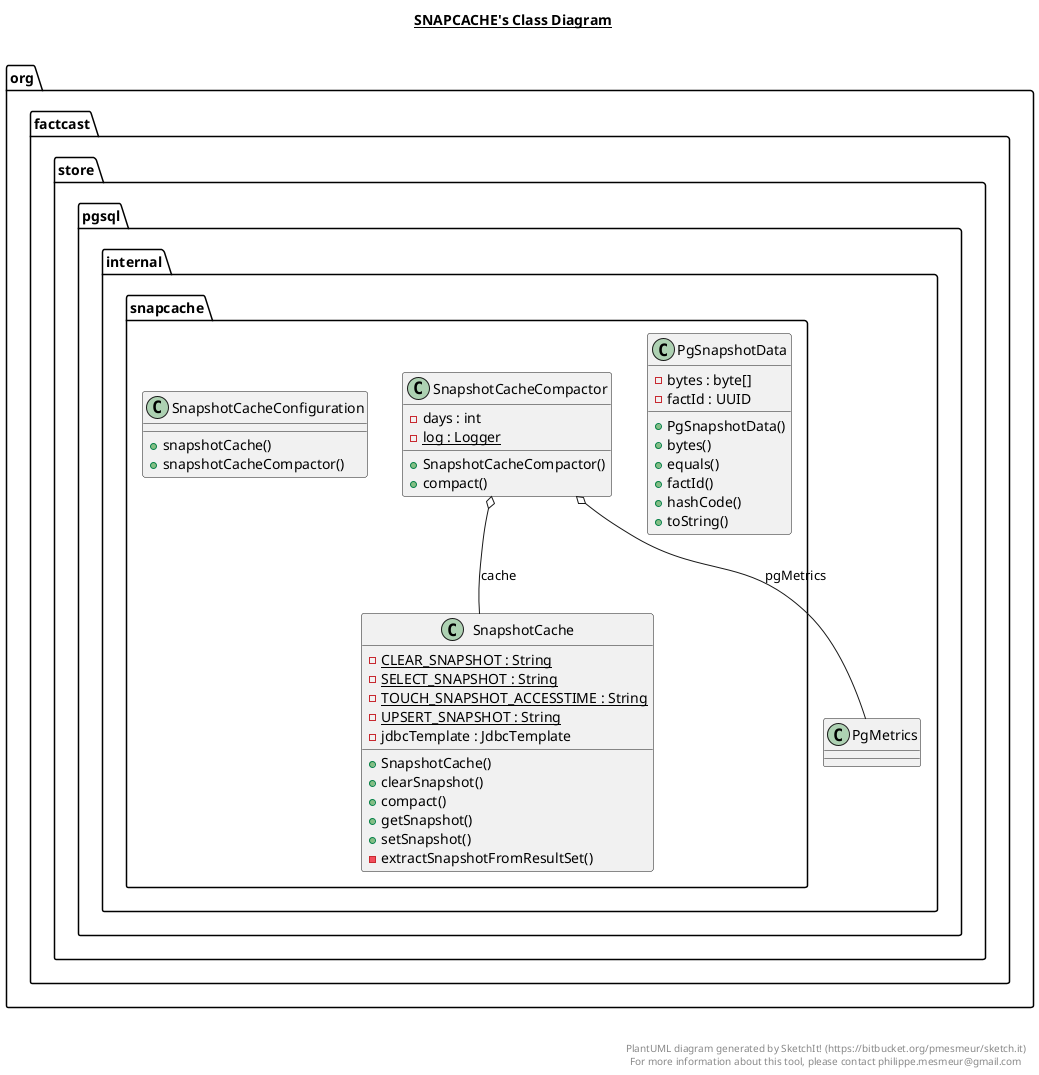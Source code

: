 @startuml

title __SNAPCACHE's Class Diagram__\n

  namespace org.factcast.store.pgsql {
    namespace internal {
      namespace snapcache {
        class org.factcast.store.pgsql.internal.snapcache.PgSnapshotData {
            - bytes : byte[]
            - factId : UUID
            + PgSnapshotData()
            + bytes()
            + equals()
            + factId()
            + hashCode()
            + toString()
        }
      }
    }
  }
  

  namespace org.factcast.store.pgsql {
    namespace internal {
      namespace snapcache {
        class org.factcast.store.pgsql.internal.snapcache.SnapshotCache {
            {static} - CLEAR_SNAPSHOT : String
            {static} - SELECT_SNAPSHOT : String
            {static} - TOUCH_SNAPSHOT_ACCESSTIME : String
            {static} - UPSERT_SNAPSHOT : String
            - jdbcTemplate : JdbcTemplate
            + SnapshotCache()
            + clearSnapshot()
            + compact()
            + getSnapshot()
            + setSnapshot()
            - extractSnapshotFromResultSet()
        }
      }
    }
  }
  

  namespace org.factcast.store.pgsql {
    namespace internal {
      namespace snapcache {
        class org.factcast.store.pgsql.internal.snapcache.SnapshotCacheCompactor {
            - days : int
            {static} - log : Logger
            + SnapshotCacheCompactor()
            + compact()
        }
      }
    }
  }
  

  namespace org.factcast.store.pgsql {
    namespace internal {
      namespace snapcache {
        class org.factcast.store.pgsql.internal.snapcache.SnapshotCacheConfiguration {
            + snapshotCache()
            + snapshotCacheCompactor()
        }
      }
    }
  }
  

  org.factcast.store.pgsql.internal.snapcache.SnapshotCacheCompactor o-- org.factcast.store.pgsql.internal.snapcache.SnapshotCache : cache
  org.factcast.store.pgsql.internal.snapcache.SnapshotCacheCompactor o-- org.factcast.store.pgsql.internal.PgMetrics : pgMetrics


right footer


PlantUML diagram generated by SketchIt! (https://bitbucket.org/pmesmeur/sketch.it)
For more information about this tool, please contact philippe.mesmeur@gmail.com
endfooter

@enduml
